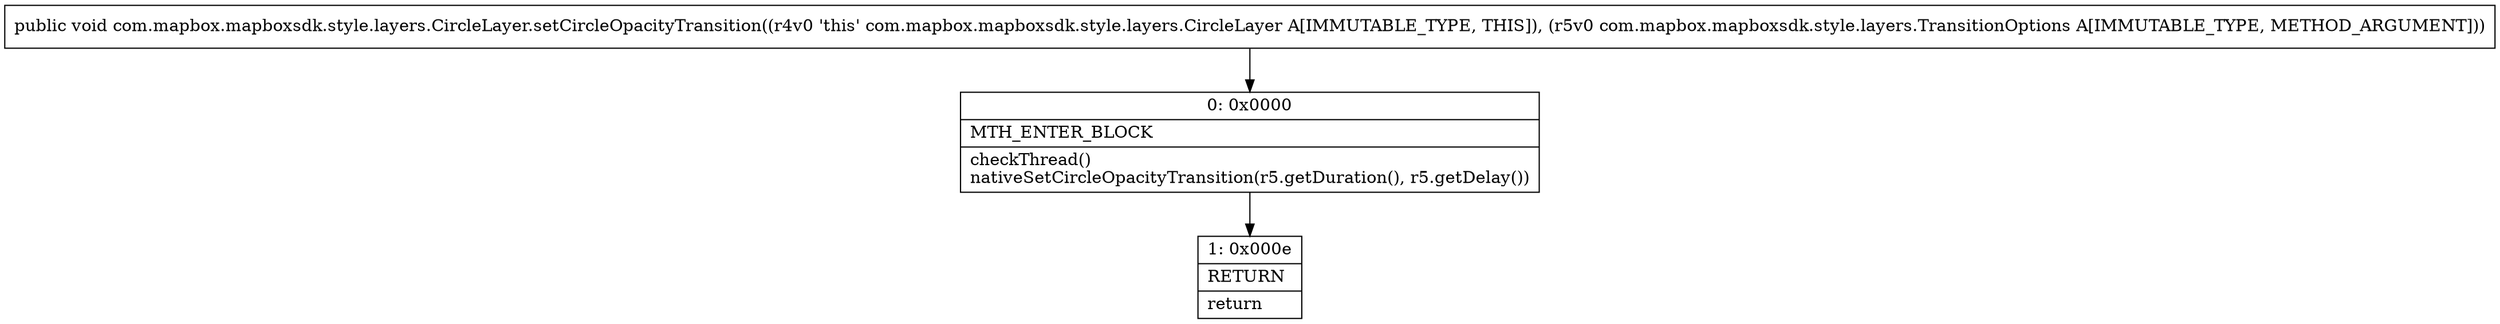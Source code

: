 digraph "CFG forcom.mapbox.mapboxsdk.style.layers.CircleLayer.setCircleOpacityTransition(Lcom\/mapbox\/mapboxsdk\/style\/layers\/TransitionOptions;)V" {
Node_0 [shape=record,label="{0\:\ 0x0000|MTH_ENTER_BLOCK\l|checkThread()\lnativeSetCircleOpacityTransition(r5.getDuration(), r5.getDelay())\l}"];
Node_1 [shape=record,label="{1\:\ 0x000e|RETURN\l|return\l}"];
MethodNode[shape=record,label="{public void com.mapbox.mapboxsdk.style.layers.CircleLayer.setCircleOpacityTransition((r4v0 'this' com.mapbox.mapboxsdk.style.layers.CircleLayer A[IMMUTABLE_TYPE, THIS]), (r5v0 com.mapbox.mapboxsdk.style.layers.TransitionOptions A[IMMUTABLE_TYPE, METHOD_ARGUMENT])) }"];
MethodNode -> Node_0;
Node_0 -> Node_1;
}


